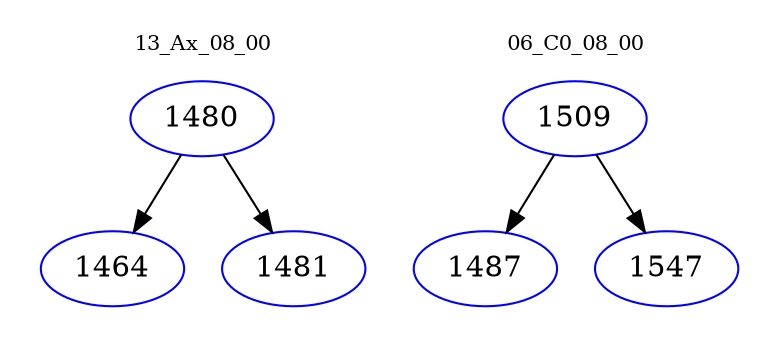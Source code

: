 digraph{
subgraph cluster_0 {
color = white
label = "13_Ax_08_00";
fontsize=10;
T0_1480 [label="1480", color="blue"]
T0_1480 -> T0_1464 [color="black"]
T0_1464 [label="1464", color="blue"]
T0_1480 -> T0_1481 [color="black"]
T0_1481 [label="1481", color="blue"]
}
subgraph cluster_1 {
color = white
label = "06_C0_08_00";
fontsize=10;
T1_1509 [label="1509", color="blue"]
T1_1509 -> T1_1487 [color="black"]
T1_1487 [label="1487", color="blue"]
T1_1509 -> T1_1547 [color="black"]
T1_1547 [label="1547", color="blue"]
}
}
